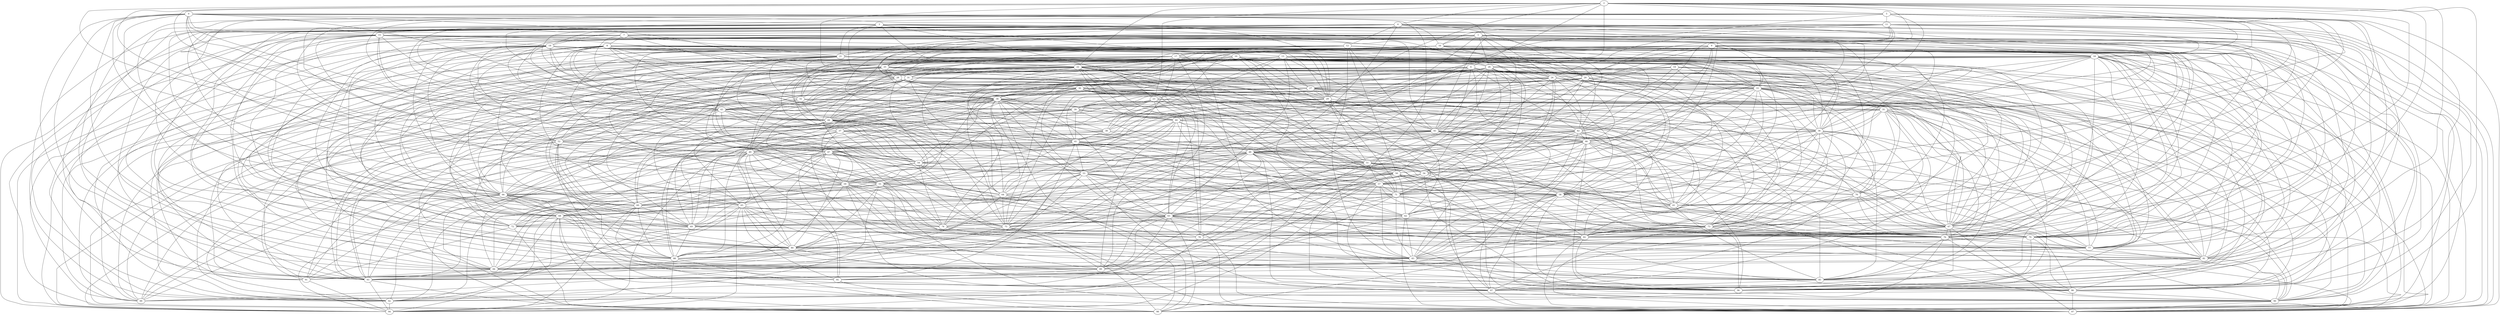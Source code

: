 graph {
0  [Label = "0 (0.00)"]
1  [Label = "1 (0.00)"]
2  [Label = "2 (0.00)"]
3  [Label = "3 (0.00)"]
4  [Label = "4 (0.00)"]
5  [Label = "5 (0.00)"]
6  [Label = "6 (0.00)"]
7  [Label = "7 (0.00)"]
8  [Label = "8 (0.00)"]
9  [Label = "9 (0.00)"]
10  [Label = "10 (0.00)"]
11  [Label = "11 (0.00)"]
12  [Label = "12 (0.00)"]
13  [Label = "13 (0.00)"]
14  [Label = "14 (0.00)"]
15  [Label = "15 (0.00)"]
16  [Label = "16 (0.00)"]
17  [Label = "17 (0.00)"]
18  [Label = "18 (0.00)"]
19  [Label = "19 (0.00)"]
20  [Label = "20 (0.00)"]
21  [Label = "21 (0.00)"]
22  [Label = "22 (0.00)"]
23  [Label = "23 (0.00)"]
24  [Label = "24 (0.00)"]
25  [Label = "25 (0.00)"]
26  [Label = "26 (0.00)"]
27  [Label = "27 (0.00)"]
28  [Label = "28 (0.00)"]
29  [Label = "29 (0.00)"]
30  [Label = "30 (0.00)"]
31  [Label = "31 (0.00)"]
32  [Label = "32 (0.00)"]
33  [Label = "33 (0.00)"]
34  [Label = "34 (0.00)"]
35  [Label = "35 (0.00)"]
36  [Label = "36 (0.00)"]
37  [Label = "37 (0.00)"]
38  [Label = "38 (0.00)"]
39  [Label = "39 (0.00)"]
40  [Label = "40 (0.00)"]
41  [Label = "41 (0.00)"]
42  [Label = "42 (0.00)"]
43  [Label = "43 (0.00)"]
44  [Label = "44 (0.00)"]
45  [Label = "45 (0.00)"]
46  [Label = "46 (0.00)"]
47  [Label = "47 (0.00)"]
48  [Label = "48 (0.00)"]
49  [Label = "49 (0.00)"]
50  [Label = "50 (0.00)"]
51  [Label = "51 (0.00)"]
52  [Label = "52 (0.00)"]
53  [Label = "53 (0.00)"]
54  [Label = "54 (0.00)"]
55  [Label = "55 (0.00)"]
56  [Label = "56 (0.00)"]
57  [Label = "57 (0.00)"]
58  [Label = "58 (0.00)"]
59  [Label = "59 (0.00)"]
60  [Label = "60 (0.00)"]
61  [Label = "61 (0.00)"]
62  [Label = "62 (0.00)"]
63  [Label = "63 (0.00)"]
64  [Label = "64 (0.00)"]
65  [Label = "65 (0.00)"]
66  [Label = "66 (0.00)"]
67  [Label = "67 (0.00)"]
68  [Label = "68 (0.00)"]
69  [Label = "69 (0.00)"]
70  [Label = "70 (0.00)"]
71  [Label = "71 (0.00)"]
72  [Label = "72 (0.00)"]
73  [Label = "73 (0.00)"]
74  [Label = "74 (0.00)"]
75  [Label = "75 (0.00)"]
76  [Label = "76 (0.00)"]
77  [Label = "77 (0.00)"]
78  [Label = "78 (0.00)"]
79  [Label = "79 (0.00)"]
80  [Label = "80 (0.00)"]
81  [Label = "81 (0.00)"]
82  [Label = "82 (0.00)"]
83  [Label = "83 (0.00)"]
84  [Label = "84 (0.00)"]
85  [Label = "85 (0.00)"]
86  [Label = "86 (0.00)"]
87  [Label = "87 (0.00)"]
88  [Label = "88 (0.00)"]
89  [Label = "89 (0.00)"]
90  [Label = "90 (0.00)"]
91  [Label = "91 (0.00)"]
92  [Label = "92 (0.00)"]
93  [Label = "93 (0.00)"]
94  [Label = "94 (0.00)"]
95  [Label = "95 (0.00)"]
96  [Label = "96 (0.00)"]
97  [Label = "97 (0.00)"]
98  [Label = "98 (0.00)"]
99  [Label = "99 (0.00)"]

0--3  [Label = "0.00"]
0--15  [Label = "0.00"]
0--29  [Label = "0.00"]
0--31  [Label = "0.00"]
0--41  [Label = "0.00"]
0--44  [Label = "0.00"]
0--45  [Label = "0.00"]
0--53  [Label = "0.00"]
0--65  [Label = "0.00"]
0--66  [Label = "0.00"]
0--75  [Label = "0.00"]
0--87  [Label = "0.00"]
0--89  [Label = "0.00"]
0--93  [Label = "0.00"]
0--95  [Label = "0.00"]
0--97  [Label = "0.00"]
1--16  [Label = "0.00"]
1--18  [Label = "0.00"]
1--21  [Label = "0.00"]
1--24  [Label = "0.00"]
1--25  [Label = "0.00"]
1--26  [Label = "0.00"]
1--28  [Label = "0.00"]
1--36  [Label = "0.00"]
1--41  [Label = "0.00"]
1--43  [Label = "0.00"]
1--45  [Label = "0.00"]
1--46  [Label = "0.00"]
1--47  [Label = "0.00"]
1--48  [Label = "0.00"]
1--51  [Label = "0.00"]
1--71  [Label = "0.00"]
1--80  [Label = "0.00"]
1--81  [Label = "0.00"]
1--82  [Label = "0.00"]
1--91  [Label = "0.00"]
1--92  [Label = "0.00"]
1--98  [Label = "0.00"]
2--4  [Label = "0.00"]
2--5  [Label = "0.00"]
2--6  [Label = "0.00"]
2--9  [Label = "0.00"]
2--18  [Label = "0.00"]
2--22  [Label = "0.00"]
2--23  [Label = "0.00"]
2--26  [Label = "0.00"]
2--29  [Label = "0.00"]
2--31  [Label = "0.00"]
2--35  [Label = "0.00"]
2--44  [Label = "0.00"]
2--49  [Label = "0.00"]
2--55  [Label = "0.00"]
2--58  [Label = "0.00"]
2--67  [Label = "0.00"]
2--77  [Label = "0.00"]
2--82  [Label = "0.00"]
2--90  [Label = "0.00"]
3--10  [Label = "0.00"]
3--15  [Label = "0.00"]
3--21  [Label = "0.00"]
3--22  [Label = "0.00"]
3--23  [Label = "0.00"]
3--26  [Label = "0.00"]
3--31  [Label = "0.00"]
3--45  [Label = "0.00"]
3--54  [Label = "0.00"]
3--66  [Label = "0.00"]
3--74  [Label = "0.00"]
3--77  [Label = "0.00"]
3--79  [Label = "0.00"]
3--84  [Label = "0.00"]
3--96  [Label = "0.00"]
4--7  [Label = "0.00"]
4--12  [Label = "0.00"]
4--16  [Label = "0.00"]
4--18  [Label = "0.00"]
4--19  [Label = "0.00"]
4--20  [Label = "0.00"]
4--21  [Label = "0.00"]
4--33  [Label = "0.00"]
4--39  [Label = "0.00"]
4--48  [Label = "0.00"]
4--56  [Label = "0.00"]
4--61  [Label = "0.00"]
4--72  [Label = "0.00"]
4--73  [Label = "0.00"]
4--80  [Label = "0.00"]
4--84  [Label = "0.00"]
4--92  [Label = "0.00"]
4--93  [Label = "0.00"]
4--97  [Label = "0.00"]
4--98  [Label = "0.00"]
5--11  [Label = "0.00"]
5--39  [Label = "0.00"]
5--43  [Label = "0.00"]
5--49  [Label = "0.00"]
5--50  [Label = "0.00"]
5--52  [Label = "0.00"]
5--56  [Label = "0.00"]
5--60  [Label = "0.00"]
5--67  [Label = "0.00"]
5--71  [Label = "0.00"]
5--73  [Label = "0.00"]
5--79  [Label = "0.00"]
5--84  [Label = "0.00"]
5--87  [Label = "0.00"]
5--89  [Label = "0.00"]
5--97  [Label = "0.00"]
6--27  [Label = "0.00"]
6--28  [Label = "0.00"]
6--34  [Label = "0.00"]
6--40  [Label = "0.00"]
6--42  [Label = "0.00"]
6--49  [Label = "0.00"]
6--58  [Label = "0.00"]
6--62  [Label = "0.00"]
6--66  [Label = "0.00"]
6--73  [Label = "0.00"]
6--75  [Label = "0.00"]
6--76  [Label = "0.00"]
6--77  [Label = "0.00"]
6--78  [Label = "0.00"]
6--82  [Label = "0.00"]
6--86  [Label = "0.00"]
6--91  [Label = "0.00"]
7--8  [Label = "0.00"]
7--20  [Label = "0.00"]
7--21  [Label = "0.00"]
7--32  [Label = "0.00"]
7--34  [Label = "0.00"]
7--35  [Label = "0.00"]
7--43  [Label = "0.00"]
7--67  [Label = "0.00"]
7--68  [Label = "0.00"]
7--81  [Label = "0.00"]
7--88  [Label = "0.00"]
7--98  [Label = "0.00"]
8--13  [Label = "0.00"]
8--25  [Label = "0.00"]
8--29  [Label = "0.00"]
8--30  [Label = "0.00"]
8--37  [Label = "0.00"]
8--43  [Label = "0.00"]
8--52  [Label = "0.00"]
8--53  [Label = "0.00"]
8--56  [Label = "0.00"]
8--60  [Label = "0.00"]
8--61  [Label = "0.00"]
8--64  [Label = "0.00"]
8--66  [Label = "0.00"]
8--69  [Label = "0.00"]
8--70  [Label = "0.00"]
8--75  [Label = "0.00"]
8--79  [Label = "0.00"]
8--96  [Label = "0.00"]
9--18  [Label = "0.00"]
9--32  [Label = "0.00"]
9--34  [Label = "0.00"]
9--36  [Label = "0.00"]
9--42  [Label = "0.00"]
9--45  [Label = "0.00"]
9--48  [Label = "0.00"]
9--62  [Label = "0.00"]
9--71  [Label = "0.00"]
9--75  [Label = "0.00"]
9--80  [Label = "0.00"]
9--82  [Label = "0.00"]
9--83  [Label = "0.00"]
9--88  [Label = "0.00"]
10--24  [Label = "0.00"]
10--25  [Label = "0.00"]
10--27  [Label = "0.00"]
10--32  [Label = "0.00"]
10--34  [Label = "0.00"]
10--39  [Label = "0.00"]
10--55  [Label = "0.00"]
10--57  [Label = "0.00"]
10--62  [Label = "0.00"]
10--67  [Label = "0.00"]
10--71  [Label = "0.00"]
10--79  [Label = "0.00"]
10--82  [Label = "0.00"]
10--89  [Label = "0.00"]
10--91  [Label = "0.00"]
11--15  [Label = "0.00"]
11--16  [Label = "0.00"]
11--18  [Label = "0.00"]
11--19  [Label = "0.00"]
11--20  [Label = "0.00"]
11--24  [Label = "0.00"]
11--31  [Label = "0.00"]
11--42  [Label = "0.00"]
11--44  [Label = "0.00"]
11--79  [Label = "0.00"]
11--80  [Label = "0.00"]
11--85  [Label = "0.00"]
11--86  [Label = "0.00"]
11--92  [Label = "0.00"]
11--94  [Label = "0.00"]
11--95  [Label = "0.00"]
11--97  [Label = "0.00"]
12--17  [Label = "0.00"]
12--23  [Label = "0.00"]
12--25  [Label = "0.00"]
12--28  [Label = "0.00"]
12--41  [Label = "0.00"]
12--42  [Label = "0.00"]
12--47  [Label = "0.00"]
12--50  [Label = "0.00"]
12--62  [Label = "0.00"]
12--75  [Label = "0.00"]
12--76  [Label = "0.00"]
12--77  [Label = "0.00"]
12--79  [Label = "0.00"]
12--83  [Label = "0.00"]
13--22  [Label = "0.00"]
13--26  [Label = "0.00"]
13--27  [Label = "0.00"]
13--31  [Label = "0.00"]
13--33  [Label = "0.00"]
13--36  [Label = "0.00"]
13--38  [Label = "0.00"]
13--41  [Label = "0.00"]
13--45  [Label = "0.00"]
13--46  [Label = "0.00"]
13--52  [Label = "0.00"]
13--58  [Label = "0.00"]
13--63  [Label = "0.00"]
13--66  [Label = "0.00"]
13--68  [Label = "0.00"]
13--73  [Label = "0.00"]
13--75  [Label = "0.00"]
13--87  [Label = "0.00"]
13--94  [Label = "0.00"]
13--97  [Label = "0.00"]
13--99  [Label = "0.00"]
14--24  [Label = "0.00"]
14--33  [Label = "0.00"]
14--35  [Label = "0.00"]
14--51  [Label = "0.00"]
14--54  [Label = "0.00"]
14--59  [Label = "0.00"]
14--82  [Label = "0.00"]
14--90  [Label = "0.00"]
15--19  [Label = "0.00"]
15--28  [Label = "0.00"]
15--29  [Label = "0.00"]
15--33  [Label = "0.00"]
15--43  [Label = "0.00"]
15--44  [Label = "0.00"]
15--52  [Label = "0.00"]
15--54  [Label = "0.00"]
15--67  [Label = "0.00"]
15--69  [Label = "0.00"]
15--72  [Label = "0.00"]
15--79  [Label = "0.00"]
15--84  [Label = "0.00"]
15--89  [Label = "0.00"]
15--92  [Label = "0.00"]
15--97  [Label = "0.00"]
16--17  [Label = "0.00"]
16--22  [Label = "0.00"]
16--24  [Label = "0.00"]
16--25  [Label = "0.00"]
16--30  [Label = "0.00"]
16--31  [Label = "0.00"]
16--33  [Label = "0.00"]
16--34  [Label = "0.00"]
16--42  [Label = "0.00"]
16--49  [Label = "0.00"]
16--58  [Label = "0.00"]
16--61  [Label = "0.00"]
16--64  [Label = "0.00"]
16--72  [Label = "0.00"]
16--76  [Label = "0.00"]
16--79  [Label = "0.00"]
16--80  [Label = "0.00"]
16--85  [Label = "0.00"]
16--93  [Label = "0.00"]
16--96  [Label = "0.00"]
16--98  [Label = "0.00"]
17--25  [Label = "0.00"]
17--29  [Label = "0.00"]
17--36  [Label = "0.00"]
17--44  [Label = "0.00"]
17--53  [Label = "0.00"]
17--54  [Label = "0.00"]
17--55  [Label = "0.00"]
17--66  [Label = "0.00"]
17--75  [Label = "0.00"]
17--81  [Label = "0.00"]
17--89  [Label = "0.00"]
17--93  [Label = "0.00"]
17--96  [Label = "0.00"]
18--22  [Label = "0.00"]
18--28  [Label = "0.00"]
18--33  [Label = "0.00"]
18--36  [Label = "0.00"]
18--48  [Label = "0.00"]
18--55  [Label = "0.00"]
18--57  [Label = "0.00"]
18--66  [Label = "0.00"]
18--76  [Label = "0.00"]
18--77  [Label = "0.00"]
18--79  [Label = "0.00"]
18--82  [Label = "0.00"]
18--83  [Label = "0.00"]
18--85  [Label = "0.00"]
18--91  [Label = "0.00"]
18--92  [Label = "0.00"]
18--97  [Label = "0.00"]
18--98  [Label = "0.00"]
19--20  [Label = "0.00"]
19--21  [Label = "0.00"]
19--28  [Label = "0.00"]
19--29  [Label = "0.00"]
19--33  [Label = "0.00"]
19--34  [Label = "0.00"]
19--44  [Label = "0.00"]
19--54  [Label = "0.00"]
19--55  [Label = "0.00"]
19--58  [Label = "0.00"]
19--59  [Label = "0.00"]
19--60  [Label = "0.00"]
19--64  [Label = "0.00"]
19--66  [Label = "0.00"]
19--68  [Label = "0.00"]
19--74  [Label = "0.00"]
19--76  [Label = "0.00"]
19--81  [Label = "0.00"]
19--83  [Label = "0.00"]
19--90  [Label = "0.00"]
19--94  [Label = "0.00"]
19--96  [Label = "0.00"]
19--99  [Label = "0.00"]
20--27  [Label = "0.00"]
20--38  [Label = "0.00"]
20--43  [Label = "0.00"]
20--44  [Label = "0.00"]
20--51  [Label = "0.00"]
20--54  [Label = "0.00"]
20--56  [Label = "0.00"]
20--61  [Label = "0.00"]
20--67  [Label = "0.00"]
20--68  [Label = "0.00"]
20--70  [Label = "0.00"]
20--73  [Label = "0.00"]
20--77  [Label = "0.00"]
21--22  [Label = "0.00"]
21--24  [Label = "0.00"]
21--29  [Label = "0.00"]
21--32  [Label = "0.00"]
21--33  [Label = "0.00"]
21--36  [Label = "0.00"]
21--37  [Label = "0.00"]
21--38  [Label = "0.00"]
21--47  [Label = "0.00"]
21--59  [Label = "0.00"]
21--61  [Label = "0.00"]
21--65  [Label = "0.00"]
21--73  [Label = "0.00"]
21--78  [Label = "0.00"]
21--81  [Label = "0.00"]
21--84  [Label = "0.00"]
21--88  [Label = "0.00"]
21--93  [Label = "0.00"]
22--27  [Label = "0.00"]
22--31  [Label = "0.00"]
22--40  [Label = "0.00"]
22--43  [Label = "0.00"]
22--44  [Label = "0.00"]
22--51  [Label = "0.00"]
22--52  [Label = "0.00"]
22--53  [Label = "0.00"]
22--55  [Label = "0.00"]
22--58  [Label = "0.00"]
22--60  [Label = "0.00"]
22--63  [Label = "0.00"]
22--66  [Label = "0.00"]
22--71  [Label = "0.00"]
22--72  [Label = "0.00"]
22--73  [Label = "0.00"]
22--78  [Label = "0.00"]
22--86  [Label = "0.00"]
22--99  [Label = "0.00"]
23--37  [Label = "0.00"]
23--38  [Label = "0.00"]
23--39  [Label = "0.00"]
23--60  [Label = "0.00"]
23--62  [Label = "0.00"]
23--63  [Label = "0.00"]
23--67  [Label = "0.00"]
23--82  [Label = "0.00"]
23--85  [Label = "0.00"]
23--98  [Label = "0.00"]
24--27  [Label = "0.00"]
24--33  [Label = "0.00"]
24--39  [Label = "0.00"]
24--41  [Label = "0.00"]
24--42  [Label = "0.00"]
24--44  [Label = "0.00"]
24--57  [Label = "0.00"]
24--66  [Label = "0.00"]
24--67  [Label = "0.00"]
24--71  [Label = "0.00"]
24--89  [Label = "0.00"]
24--98  [Label = "0.00"]
25--28  [Label = "0.00"]
25--29  [Label = "0.00"]
25--32  [Label = "0.00"]
25--34  [Label = "0.00"]
25--35  [Label = "0.00"]
25--54  [Label = "0.00"]
25--56  [Label = "0.00"]
25--59  [Label = "0.00"]
25--65  [Label = "0.00"]
25--69  [Label = "0.00"]
25--70  [Label = "0.00"]
25--72  [Label = "0.00"]
25--76  [Label = "0.00"]
25--83  [Label = "0.00"]
25--86  [Label = "0.00"]
25--93  [Label = "0.00"]
25--99  [Label = "0.00"]
26--28  [Label = "0.00"]
26--30  [Label = "0.00"]
26--41  [Label = "0.00"]
26--43  [Label = "0.00"]
26--45  [Label = "0.00"]
26--46  [Label = "0.00"]
26--50  [Label = "0.00"]
26--53  [Label = "0.00"]
26--56  [Label = "0.00"]
26--57  [Label = "0.00"]
26--58  [Label = "0.00"]
26--59  [Label = "0.00"]
26--67  [Label = "0.00"]
26--71  [Label = "0.00"]
26--84  [Label = "0.00"]
26--87  [Label = "0.00"]
26--96  [Label = "0.00"]
27--29  [Label = "0.00"]
27--39  [Label = "0.00"]
27--41  [Label = "0.00"]
27--45  [Label = "0.00"]
27--49  [Label = "0.00"]
27--67  [Label = "0.00"]
27--75  [Label = "0.00"]
27--77  [Label = "0.00"]
27--81  [Label = "0.00"]
27--82  [Label = "0.00"]
27--88  [Label = "0.00"]
27--93  [Label = "0.00"]
28--30  [Label = "0.00"]
28--34  [Label = "0.00"]
28--42  [Label = "0.00"]
28--46  [Label = "0.00"]
28--49  [Label = "0.00"]
28--55  [Label = "0.00"]
28--56  [Label = "0.00"]
28--59  [Label = "0.00"]
28--60  [Label = "0.00"]
28--63  [Label = "0.00"]
28--82  [Label = "0.00"]
28--88  [Label = "0.00"]
29--36  [Label = "0.00"]
29--37  [Label = "0.00"]
29--38  [Label = "0.00"]
29--39  [Label = "0.00"]
29--51  [Label = "0.00"]
29--58  [Label = "0.00"]
29--69  [Label = "0.00"]
29--70  [Label = "0.00"]
29--71  [Label = "0.00"]
29--86  [Label = "0.00"]
29--92  [Label = "0.00"]
30--34  [Label = "0.00"]
30--35  [Label = "0.00"]
30--36  [Label = "0.00"]
30--37  [Label = "0.00"]
30--47  [Label = "0.00"]
30--48  [Label = "0.00"]
30--52  [Label = "0.00"]
30--56  [Label = "0.00"]
30--57  [Label = "0.00"]
30--59  [Label = "0.00"]
30--70  [Label = "0.00"]
30--75  [Label = "0.00"]
30--81  [Label = "0.00"]
30--91  [Label = "0.00"]
30--92  [Label = "0.00"]
31--33  [Label = "0.00"]
31--50  [Label = "0.00"]
31--51  [Label = "0.00"]
31--60  [Label = "0.00"]
31--64  [Label = "0.00"]
31--65  [Label = "0.00"]
31--67  [Label = "0.00"]
31--68  [Label = "0.00"]
31--73  [Label = "0.00"]
31--80  [Label = "0.00"]
31--87  [Label = "0.00"]
31--97  [Label = "0.00"]
31--98  [Label = "0.00"]
31--99  [Label = "0.00"]
32--36  [Label = "0.00"]
32--41  [Label = "0.00"]
32--43  [Label = "0.00"]
32--52  [Label = "0.00"]
32--54  [Label = "0.00"]
32--87  [Label = "0.00"]
32--96  [Label = "0.00"]
32--99  [Label = "0.00"]
33--34  [Label = "0.00"]
33--36  [Label = "0.00"]
33--45  [Label = "0.00"]
33--46  [Label = "0.00"]
33--58  [Label = "0.00"]
33--60  [Label = "0.00"]
33--70  [Label = "0.00"]
33--71  [Label = "0.00"]
33--77  [Label = "0.00"]
33--81  [Label = "0.00"]
33--82  [Label = "0.00"]
33--85  [Label = "0.00"]
33--88  [Label = "0.00"]
33--89  [Label = "0.00"]
33--90  [Label = "0.00"]
34--38  [Label = "0.00"]
34--39  [Label = "0.00"]
34--40  [Label = "0.00"]
34--41  [Label = "0.00"]
34--43  [Label = "0.00"]
34--49  [Label = "0.00"]
34--54  [Label = "0.00"]
34--61  [Label = "0.00"]
34--64  [Label = "0.00"]
34--66  [Label = "0.00"]
34--69  [Label = "0.00"]
34--71  [Label = "0.00"]
34--74  [Label = "0.00"]
34--78  [Label = "0.00"]
34--90  [Label = "0.00"]
34--94  [Label = "0.00"]
34--96  [Label = "0.00"]
34--98  [Label = "0.00"]
34--99  [Label = "0.00"]
35--42  [Label = "0.00"]
35--44  [Label = "0.00"]
35--48  [Label = "0.00"]
35--49  [Label = "0.00"]
35--57  [Label = "0.00"]
35--67  [Label = "0.00"]
35--73  [Label = "0.00"]
35--76  [Label = "0.00"]
35--77  [Label = "0.00"]
35--81  [Label = "0.00"]
35--82  [Label = "0.00"]
35--87  [Label = "0.00"]
36--46  [Label = "0.00"]
36--58  [Label = "0.00"]
36--60  [Label = "0.00"]
36--62  [Label = "0.00"]
36--67  [Label = "0.00"]
36--81  [Label = "0.00"]
36--83  [Label = "0.00"]
36--85  [Label = "0.00"]
36--87  [Label = "0.00"]
36--88  [Label = "0.00"]
36--90  [Label = "0.00"]
37--46  [Label = "0.00"]
37--56  [Label = "0.00"]
37--64  [Label = "0.00"]
37--69  [Label = "0.00"]
37--76  [Label = "0.00"]
37--84  [Label = "0.00"]
37--88  [Label = "0.00"]
37--89  [Label = "0.00"]
37--99  [Label = "0.00"]
38--41  [Label = "0.00"]
38--47  [Label = "0.00"]
38--57  [Label = "0.00"]
38--72  [Label = "0.00"]
38--76  [Label = "0.00"]
38--77  [Label = "0.00"]
38--92  [Label = "0.00"]
39--40  [Label = "0.00"]
39--41  [Label = "0.00"]
39--44  [Label = "0.00"]
39--45  [Label = "0.00"]
39--48  [Label = "0.00"]
39--52  [Label = "0.00"]
39--56  [Label = "0.00"]
39--66  [Label = "0.00"]
39--95  [Label = "0.00"]
40--42  [Label = "0.00"]
40--49  [Label = "0.00"]
40--50  [Label = "0.00"]
40--53  [Label = "0.00"]
40--56  [Label = "0.00"]
40--64  [Label = "0.00"]
40--67  [Label = "0.00"]
40--89  [Label = "0.00"]
40--96  [Label = "0.00"]
40--99  [Label = "0.00"]
41--47  [Label = "0.00"]
41--49  [Label = "0.00"]
41--51  [Label = "0.00"]
41--53  [Label = "0.00"]
41--55  [Label = "0.00"]
41--58  [Label = "0.00"]
41--62  [Label = "0.00"]
41--73  [Label = "0.00"]
41--74  [Label = "0.00"]
41--90  [Label = "0.00"]
41--95  [Label = "0.00"]
41--96  [Label = "0.00"]
41--99  [Label = "0.00"]
42--46  [Label = "0.00"]
42--49  [Label = "0.00"]
42--56  [Label = "0.00"]
42--61  [Label = "0.00"]
42--69  [Label = "0.00"]
42--73  [Label = "0.00"]
42--75  [Label = "0.00"]
42--83  [Label = "0.00"]
42--84  [Label = "0.00"]
42--85  [Label = "0.00"]
43--44  [Label = "0.00"]
43--47  [Label = "0.00"]
43--61  [Label = "0.00"]
43--65  [Label = "0.00"]
43--67  [Label = "0.00"]
43--69  [Label = "0.00"]
43--78  [Label = "0.00"]
43--83  [Label = "0.00"]
43--93  [Label = "0.00"]
43--94  [Label = "0.00"]
44--45  [Label = "0.00"]
44--48  [Label = "0.00"]
44--49  [Label = "0.00"]
44--54  [Label = "0.00"]
44--57  [Label = "0.00"]
44--59  [Label = "0.00"]
44--71  [Label = "0.00"]
44--75  [Label = "0.00"]
44--93  [Label = "0.00"]
44--98  [Label = "0.00"]
45--46  [Label = "0.00"]
45--48  [Label = "0.00"]
45--59  [Label = "0.00"]
45--61  [Label = "0.00"]
45--66  [Label = "0.00"]
45--71  [Label = "0.00"]
45--77  [Label = "0.00"]
45--79  [Label = "0.00"]
45--87  [Label = "0.00"]
45--91  [Label = "0.00"]
45--93  [Label = "0.00"]
46--47  [Label = "0.00"]
46--48  [Label = "0.00"]
46--50  [Label = "0.00"]
46--61  [Label = "0.00"]
46--62  [Label = "0.00"]
46--64  [Label = "0.00"]
46--73  [Label = "0.00"]
46--74  [Label = "0.00"]
46--86  [Label = "0.00"]
46--87  [Label = "0.00"]
46--90  [Label = "0.00"]
46--96  [Label = "0.00"]
47--51  [Label = "0.00"]
47--54  [Label = "0.00"]
47--59  [Label = "0.00"]
47--61  [Label = "0.00"]
47--65  [Label = "0.00"]
47--75  [Label = "0.00"]
47--77  [Label = "0.00"]
47--80  [Label = "0.00"]
47--84  [Label = "0.00"]
47--85  [Label = "0.00"]
47--88  [Label = "0.00"]
47--93  [Label = "0.00"]
47--94  [Label = "0.00"]
48--51  [Label = "0.00"]
48--53  [Label = "0.00"]
48--54  [Label = "0.00"]
48--57  [Label = "0.00"]
48--63  [Label = "0.00"]
48--64  [Label = "0.00"]
48--69  [Label = "0.00"]
48--70  [Label = "0.00"]
48--72  [Label = "0.00"]
48--80  [Label = "0.00"]
48--87  [Label = "0.00"]
48--89  [Label = "0.00"]
48--90  [Label = "0.00"]
48--96  [Label = "0.00"]
48--97  [Label = "0.00"]
48--99  [Label = "0.00"]
49--51  [Label = "0.00"]
49--55  [Label = "0.00"]
49--64  [Label = "0.00"]
49--65  [Label = "0.00"]
49--66  [Label = "0.00"]
49--69  [Label = "0.00"]
49--80  [Label = "0.00"]
49--83  [Label = "0.00"]
49--88  [Label = "0.00"]
49--91  [Label = "0.00"]
49--92  [Label = "0.00"]
49--94  [Label = "0.00"]
49--95  [Label = "0.00"]
50--55  [Label = "0.00"]
50--61  [Label = "0.00"]
50--62  [Label = "0.00"]
50--63  [Label = "0.00"]
50--67  [Label = "0.00"]
50--68  [Label = "0.00"]
50--69  [Label = "0.00"]
50--72  [Label = "0.00"]
50--76  [Label = "0.00"]
50--79  [Label = "0.00"]
50--86  [Label = "0.00"]
50--94  [Label = "0.00"]
50--97  [Label = "0.00"]
51--56  [Label = "0.00"]
51--57  [Label = "0.00"]
51--72  [Label = "0.00"]
51--76  [Label = "0.00"]
51--86  [Label = "0.00"]
51--88  [Label = "0.00"]
51--90  [Label = "0.00"]
51--94  [Label = "0.00"]
52--53  [Label = "0.00"]
52--60  [Label = "0.00"]
52--63  [Label = "0.00"]
52--72  [Label = "0.00"]
52--79  [Label = "0.00"]
52--89  [Label = "0.00"]
52--93  [Label = "0.00"]
52--95  [Label = "0.00"]
53--58  [Label = "0.00"]
53--59  [Label = "0.00"]
53--67  [Label = "0.00"]
53--68  [Label = "0.00"]
53--71  [Label = "0.00"]
53--77  [Label = "0.00"]
53--80  [Label = "0.00"]
53--81  [Label = "0.00"]
53--88  [Label = "0.00"]
53--93  [Label = "0.00"]
53--97  [Label = "0.00"]
53--98  [Label = "0.00"]
54--58  [Label = "0.00"]
54--63  [Label = "0.00"]
54--69  [Label = "0.00"]
54--74  [Label = "0.00"]
54--84  [Label = "0.00"]
54--97  [Label = "0.00"]
55--60  [Label = "0.00"]
55--66  [Label = "0.00"]
55--68  [Label = "0.00"]
55--70  [Label = "0.00"]
55--71  [Label = "0.00"]
55--74  [Label = "0.00"]
55--77  [Label = "0.00"]
55--84  [Label = "0.00"]
55--86  [Label = "0.00"]
55--92  [Label = "0.00"]
55--97  [Label = "0.00"]
56--57  [Label = "0.00"]
56--67  [Label = "0.00"]
56--69  [Label = "0.00"]
56--78  [Label = "0.00"]
56--82  [Label = "0.00"]
56--92  [Label = "0.00"]
56--96  [Label = "0.00"]
57--58  [Label = "0.00"]
57--63  [Label = "0.00"]
57--64  [Label = "0.00"]
57--66  [Label = "0.00"]
57--71  [Label = "0.00"]
57--76  [Label = "0.00"]
57--78  [Label = "0.00"]
57--83  [Label = "0.00"]
57--96  [Label = "0.00"]
58--60  [Label = "0.00"]
58--61  [Label = "0.00"]
58--62  [Label = "0.00"]
58--63  [Label = "0.00"]
58--73  [Label = "0.00"]
58--76  [Label = "0.00"]
58--83  [Label = "0.00"]
58--90  [Label = "0.00"]
58--93  [Label = "0.00"]
58--96  [Label = "0.00"]
59--60  [Label = "0.00"]
59--65  [Label = "0.00"]
59--66  [Label = "0.00"]
59--74  [Label = "0.00"]
59--78  [Label = "0.00"]
59--81  [Label = "0.00"]
59--82  [Label = "0.00"]
59--85  [Label = "0.00"]
59--88  [Label = "0.00"]
59--90  [Label = "0.00"]
59--94  [Label = "0.00"]
60--62  [Label = "0.00"]
60--63  [Label = "0.00"]
60--68  [Label = "0.00"]
60--69  [Label = "0.00"]
60--87  [Label = "0.00"]
60--88  [Label = "0.00"]
60--94  [Label = "0.00"]
61--69  [Label = "0.00"]
61--75  [Label = "0.00"]
61--76  [Label = "0.00"]
61--85  [Label = "0.00"]
62--74  [Label = "0.00"]
62--82  [Label = "0.00"]
62--83  [Label = "0.00"]
62--93  [Label = "0.00"]
62--97  [Label = "0.00"]
63--67  [Label = "0.00"]
63--69  [Label = "0.00"]
63--72  [Label = "0.00"]
63--73  [Label = "0.00"]
63--75  [Label = "0.00"]
63--77  [Label = "0.00"]
63--82  [Label = "0.00"]
63--85  [Label = "0.00"]
63--88  [Label = "0.00"]
63--89  [Label = "0.00"]
63--98  [Label = "0.00"]
63--99  [Label = "0.00"]
64--72  [Label = "0.00"]
64--75  [Label = "0.00"]
64--79  [Label = "0.00"]
64--87  [Label = "0.00"]
64--91  [Label = "0.00"]
65--68  [Label = "0.00"]
65--76  [Label = "0.00"]
65--80  [Label = "0.00"]
65--84  [Label = "0.00"]
65--85  [Label = "0.00"]
65--86  [Label = "0.00"]
65--91  [Label = "0.00"]
65--94  [Label = "0.00"]
65--95  [Label = "0.00"]
65--96  [Label = "0.00"]
66--68  [Label = "0.00"]
66--69  [Label = "0.00"]
66--80  [Label = "0.00"]
66--82  [Label = "0.00"]
66--91  [Label = "0.00"]
66--92  [Label = "0.00"]
66--93  [Label = "0.00"]
66--95  [Label = "0.00"]
66--97  [Label = "0.00"]
67--76  [Label = "0.00"]
67--79  [Label = "0.00"]
67--80  [Label = "0.00"]
67--84  [Label = "0.00"]
67--96  [Label = "0.00"]
67--97  [Label = "0.00"]
68--69  [Label = "0.00"]
68--72  [Label = "0.00"]
68--80  [Label = "0.00"]
68--83  [Label = "0.00"]
68--90  [Label = "0.00"]
68--91  [Label = "0.00"]
68--93  [Label = "0.00"]
68--98  [Label = "0.00"]
69--76  [Label = "0.00"]
69--88  [Label = "0.00"]
69--92  [Label = "0.00"]
70--73  [Label = "0.00"]
70--76  [Label = "0.00"]
70--77  [Label = "0.00"]
70--79  [Label = "0.00"]
70--82  [Label = "0.00"]
71--74  [Label = "0.00"]
71--79  [Label = "0.00"]
71--82  [Label = "0.00"]
71--83  [Label = "0.00"]
71--93  [Label = "0.00"]
71--95  [Label = "0.00"]
72--78  [Label = "0.00"]
72--91  [Label = "0.00"]
72--98  [Label = "0.00"]
73--78  [Label = "0.00"]
73--80  [Label = "0.00"]
73--81  [Label = "0.00"]
73--82  [Label = "0.00"]
73--83  [Label = "0.00"]
73--96  [Label = "0.00"]
73--97  [Label = "0.00"]
74--79  [Label = "0.00"]
74--80  [Label = "0.00"]
74--89  [Label = "0.00"]
75--80  [Label = "0.00"]
75--91  [Label = "0.00"]
75--97  [Label = "0.00"]
75--98  [Label = "0.00"]
76--77  [Label = "0.00"]
76--81  [Label = "0.00"]
76--85  [Label = "0.00"]
76--90  [Label = "0.00"]
76--94  [Label = "0.00"]
77--81  [Label = "0.00"]
77--83  [Label = "0.00"]
77--84  [Label = "0.00"]
77--90  [Label = "0.00"]
78--97  [Label = "0.00"]
78--99  [Label = "0.00"]
79--80  [Label = "0.00"]
79--86  [Label = "0.00"]
79--87  [Label = "0.00"]
80--83  [Label = "0.00"]
80--88  [Label = "0.00"]
80--93  [Label = "0.00"]
80--96  [Label = "0.00"]
81--84  [Label = "0.00"]
81--86  [Label = "0.00"]
81--89  [Label = "0.00"]
81--90  [Label = "0.00"]
82--83  [Label = "0.00"]
82--96  [Label = "0.00"]
82--97  [Label = "0.00"]
82--98  [Label = "0.00"]
83--84  [Label = "0.00"]
83--85  [Label = "0.00"]
84--85  [Label = "0.00"]
84--91  [Label = "0.00"]
84--93  [Label = "0.00"]
85--86  [Label = "0.00"]
85--87  [Label = "0.00"]
86--90  [Label = "0.00"]
86--97  [Label = "0.00"]
86--99  [Label = "0.00"]
87--92  [Label = "0.00"]
87--97  [Label = "0.00"]
88--89  [Label = "0.00"]
88--94  [Label = "0.00"]
88--98  [Label = "0.00"]
89--95  [Label = "0.00"]
90--97  [Label = "0.00"]
90--98  [Label = "0.00"]
91--94  [Label = "0.00"]
92--94  [Label = "0.00"]
93--94  [Label = "0.00"]
93--98  [Label = "0.00"]
95--96  [Label = "0.00"]
95--98  [Label = "0.00"]
}
